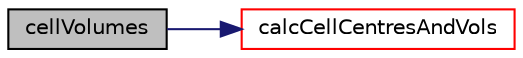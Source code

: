 digraph "cellVolumes"
{
  bgcolor="transparent";
  edge [fontname="Helvetica",fontsize="10",labelfontname="Helvetica",labelfontsize="10"];
  node [fontname="Helvetica",fontsize="10",shape=record];
  rankdir="LR";
  Node35092 [label="cellVolumes",height=0.2,width=0.4,color="black", fillcolor="grey75", style="filled", fontcolor="black"];
  Node35092 -> Node35093 [color="midnightblue",fontsize="10",style="solid",fontname="Helvetica"];
  Node35093 [label="calcCellCentresAndVols",height=0.2,width=0.4,color="red",URL="$a28685.html#a94b718690e507f1997a6e4e9a2c6dce2",tooltip="Calculate cell centres and volumes. "];
}
